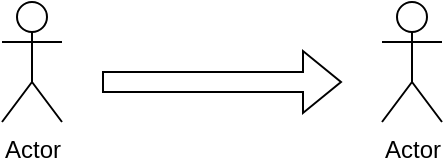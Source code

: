 <mxfile version="20.8.13" type="device"><diagram name="Page-1" id="GkxY1RdGDRLv8w0HI-oA"><mxGraphModel dx="1381" dy="766" grid="1" gridSize="10" guides="1" tooltips="1" connect="1" arrows="1" fold="1" page="1" pageScale="1" pageWidth="850" pageHeight="1100" math="0" shadow="0"><root><mxCell id="0"/><mxCell id="1" parent="0"/><mxCell id="w9Kx1lQOTVlL-gdQxNUt-1" value="Actor" style="shape=umlActor;verticalLabelPosition=bottom;verticalAlign=top;html=1;outlineConnect=0;" vertex="1" parent="1"><mxGeometry x="220" y="160" width="30" height="60" as="geometry"/></mxCell><mxCell id="w9Kx1lQOTVlL-gdQxNUt-2" value="Actor" style="shape=umlActor;verticalLabelPosition=bottom;verticalAlign=top;html=1;outlineConnect=0;" vertex="1" parent="1"><mxGeometry x="410" y="160" width="30" height="60" as="geometry"/></mxCell><mxCell id="w9Kx1lQOTVlL-gdQxNUt-3" value="" style="shape=flexArrow;endArrow=classic;html=1;rounded=0;" edge="1" parent="1"><mxGeometry width="50" height="50" relative="1" as="geometry"><mxPoint x="270" y="200" as="sourcePoint"/><mxPoint x="390" y="200" as="targetPoint"/></mxGeometry></mxCell></root></mxGraphModel></diagram></mxfile>